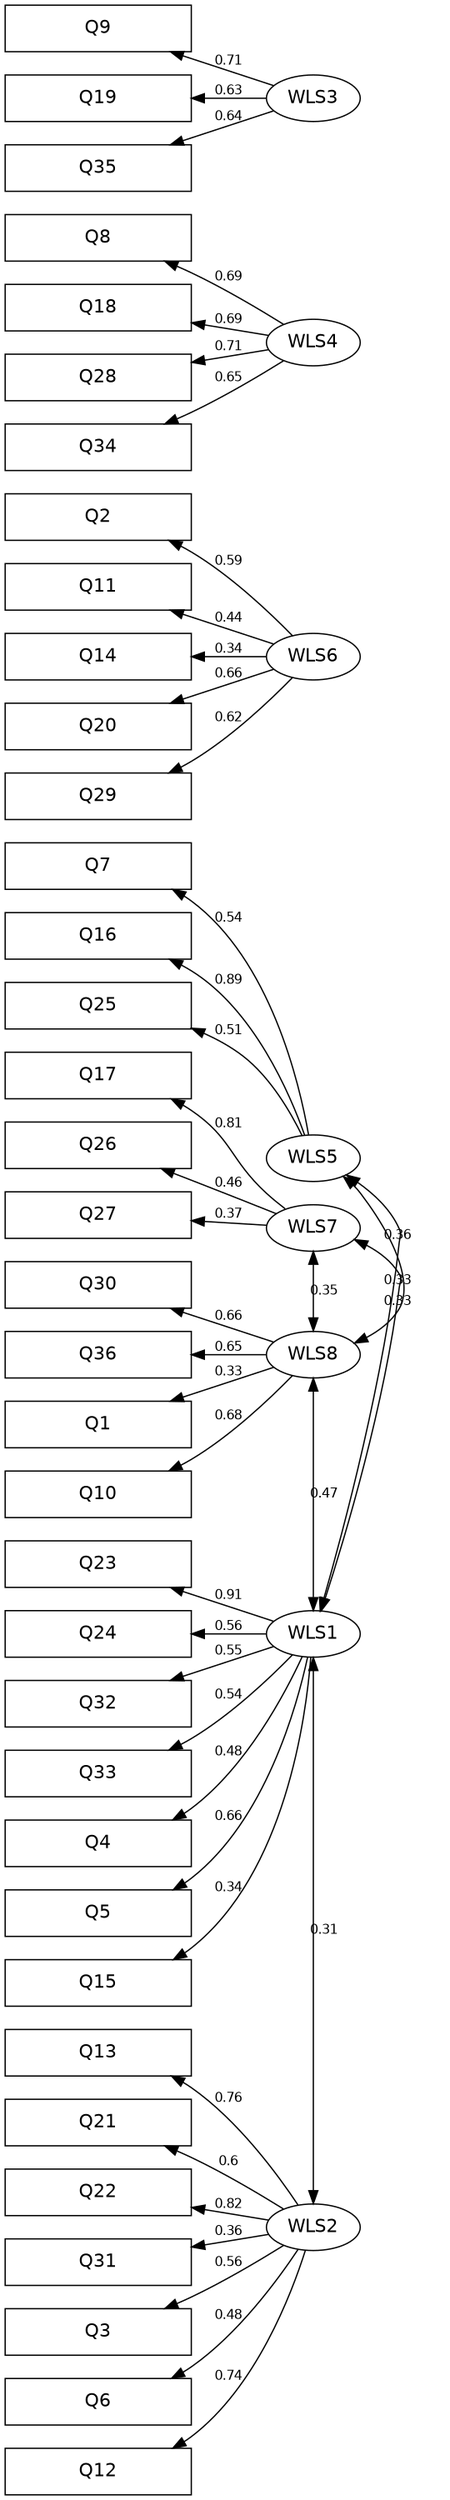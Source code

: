 digraph Factor  {
  rankdir=RL;
  size="10,20";
  node [fontname="Helvetica" fontsize=14 shape=box, width=2];
  edge [fontname="Helvetica" fontsize=10];
V1  [label = "Q1"];
V2  [label = "Q2"];
V3  [label = "Q3"];
V4  [label = "Q4"];
V5  [label = "Q5"];
V6  [label = "Q6"];
V7  [label = "Q7"];
V8  [label = "Q8"];
V9  [label = "Q9"];
V10  [label = "Q10"];
V11  [label = "Q11"];
V12  [label = "Q12"];
V13  [label = "Q13"];
V14  [label = "Q14"];
V15  [label = "Q15"];
V16  [label = "Q16"];
V17  [label = "Q17"];
V18  [label = "Q18"];
V19  [label = "Q19"];
V20  [label = "Q20"];
V21  [label = "Q21"];
V22  [label = "Q22"];
V23  [label = "Q23"];
V24  [label = "Q24"];
V25  [label = "Q25"];
V26  [label = "Q26"];
V27  [label = "Q27"];
V28  [label = "Q28"];
V29  [label = "Q29"];
V30  [label = "Q30"];
V31  [label = "Q31"];
V32  [label = "Q32"];
V33  [label = "Q33"];
V34  [label = "Q34"];
V35  [label = "Q35"];
V36  [label = "Q36"];
node [shape=ellipse, width ="1"];
WLS2-> V3 [ label = 0.56 ];
WLS2-> V6 [ label = 0.48 ];
WLS2-> V12 [ label = 0.74 ];
WLS2-> V13 [ label = 0.76 ];
WLS2-> V21 [ label = 0.6 ];
WLS2-> V22 [ label = 0.82 ];
WLS2-> V31 [ label = 0.36 ];
WLS1-> V4 [ label = 0.48 ];
WLS1-> V5 [ label = 0.66 ];
WLS1-> V15 [ label = 0.34 ];
WLS1-> V23 [ label = 0.91 ];
WLS1-> V24 [ label = 0.56 ];
WLS1-> V32 [ label = 0.55 ];
WLS1-> V33 [ label = 0.54 ];
WLS8-> V1 [ label = 0.33 ];
WLS8-> V10 [ label = 0.68 ];
WLS8-> V30 [ label = 0.66 ];
WLS8-> V36 [ label = 0.65 ];
WLS4-> V8 [ label = 0.69 ];
WLS4-> V18 [ label = 0.69 ];
WLS4-> V28 [ label = 0.71 ];
WLS4-> V34 [ label = 0.65 ];
WLS3-> V9 [ label = 0.71 ];
WLS3-> V19 [ label = 0.63 ];
WLS3-> V35 [ label = 0.64 ];
WLS5-> V7 [ label = 0.54 ];
WLS5-> V16 [ label = 0.89 ];
WLS5-> V25 [ label = 0.51 ];
WLS6-> V2 [ label = 0.59 ];
WLS6-> V11 [ label = 0.44 ];
WLS6-> V14 [ label = 0.34 ];
WLS6-> V20 [ label = 0.66 ];
WLS6-> V29 [ label = 0.62 ];
WLS7-> V17 [ label = 0.81 ];
WLS7-> V26 [ label = 0.46 ];
WLS7-> V27 [ label = 0.37 ];
WLS1 -> WLS2 [ label = 0.31 , dir="both" ];
WLS8 -> WLS1 [ label = 0.47 , dir="both" ];
WLS5 -> WLS1 [ label = 0.36 , dir="both" ];
WLS5 -> WLS8 [ label = 0.33 , dir="both" ];
WLS7 -> WLS1 [ label = 0.33 , dir="both" ];
WLS7 -> WLS8 [ label = 0.35 , dir="both" ];
{ rank=same;
V1;V2;V3;V4;V5;V6;V7;V8;V9;V10;V11;V12;V13;V14;V15;V16;V17;V18;V19;V20;V21;V22;V23;V24;V25;V26;V27;V28;V29;V30;V31;V32;V33;V34;V35;V36;}{ rank=same;
WLS2;WLS1;WLS8;WLS4;WLS3;WLS5;WLS6;WLS7;}}